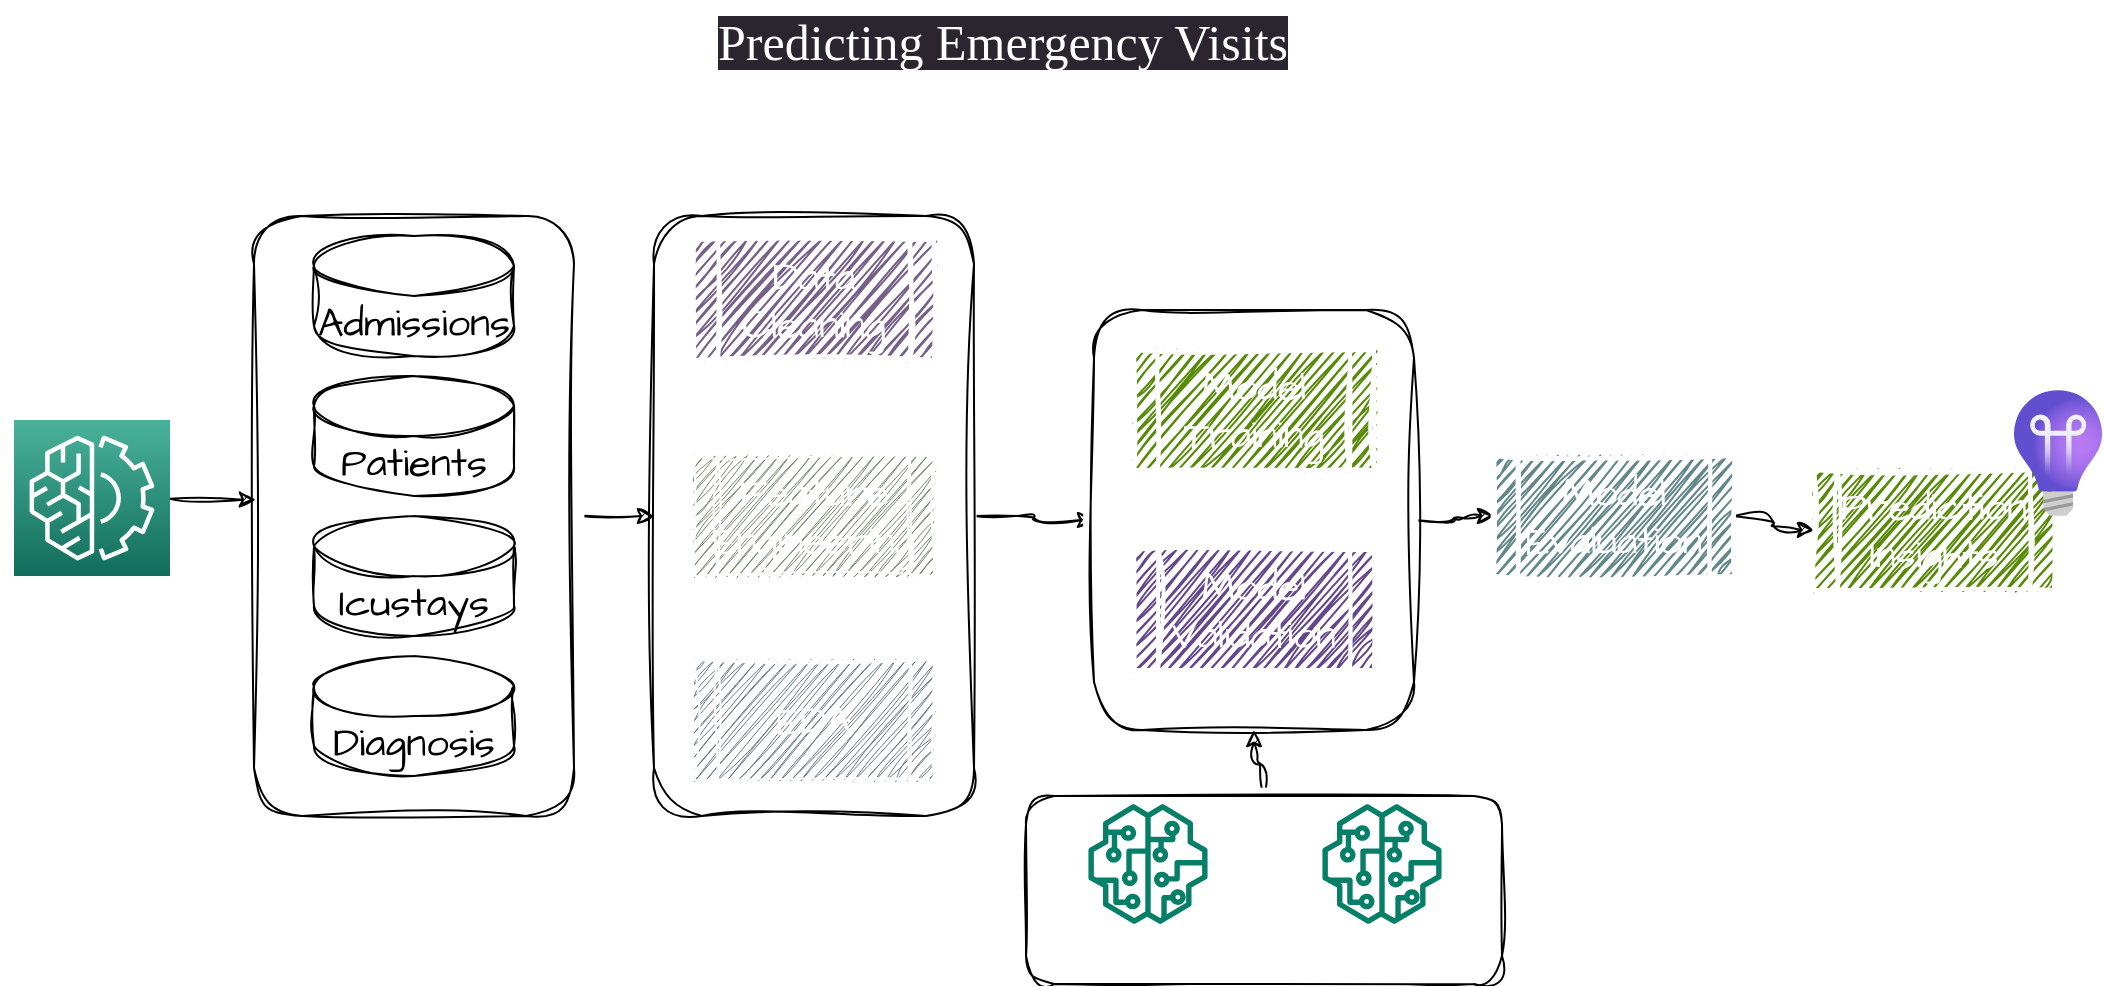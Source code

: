 <mxfile>
    <diagram id="zu4KHJ8B13yLndxtWSvA" name="Page-1">
        <mxGraphModel dx="906" dy="512" grid="0" gridSize="10" guides="1" tooltips="1" connect="1" arrows="1" fold="1" page="1" pageScale="1" pageWidth="1100" pageHeight="850" math="0" shadow="0">
            <root>
                <mxCell id="0"/>
                <mxCell id="1" parent="0"/>
                <mxCell id="49" style="edgeStyle=orthogonalEdgeStyle;curved=1;sketch=1;hachureGap=4;jiggle=2;curveFitting=1;html=1;entryX=0.5;entryY=1;entryDx=0;entryDy=0;fontFamily=Comic Sans MS;fontSize=19;fontColor=#FFFFFF;" edge="1" parent="1" source="47" target="22">
                    <mxGeometry relative="1" as="geometry"/>
                </mxCell>
                <mxCell id="47" value="" style="rounded=1;whiteSpace=wrap;html=1;sketch=1;hachureGap=4;jiggle=2;curveFitting=1;fontFamily=Architects Daughter;fontSource=https%3A%2F%2Ffonts.googleapis.com%2Fcss%3Ffamily%3DArchitects%2BDaughter;fontSize=20;" vertex="1" parent="1">
                    <mxGeometry x="536" y="408" width="238" height="94" as="geometry"/>
                </mxCell>
                <mxCell id="32" style="edgeStyle=orthogonalEdgeStyle;curved=1;sketch=1;hachureGap=4;jiggle=2;curveFitting=1;html=1;entryX=0;entryY=0.5;entryDx=0;entryDy=0;fontFamily=Architects Daughter;fontSource=https%3A%2F%2Ffonts.googleapis.com%2Fcss%3Ffamily%3DArchitects%2BDaughter;fontSize=16;" edge="1" parent="1" source="30" target="22">
                    <mxGeometry relative="1" as="geometry"/>
                </mxCell>
                <mxCell id="30" value="" style="rounded=1;whiteSpace=wrap;html=1;sketch=1;hachureGap=4;jiggle=2;curveFitting=1;fontFamily=Architects Daughter;fontSource=https%3A%2F%2Ffonts.googleapis.com%2Fcss%3Ffamily%3DArchitects%2BDaughter;fontSize=20;" vertex="1" parent="1">
                    <mxGeometry x="350" y="118" width="160" height="300" as="geometry"/>
                </mxCell>
                <mxCell id="34" style="edgeStyle=orthogonalEdgeStyle;curved=1;sketch=1;hachureGap=4;jiggle=2;curveFitting=1;html=1;entryX=0;entryY=0.5;entryDx=0;entryDy=0;fontFamily=Architects Daughter;fontSource=https%3A%2F%2Ffonts.googleapis.com%2Fcss%3Ffamily%3DArchitects%2BDaughter;fontSize=16;" edge="1" parent="1" source="22" target="21">
                    <mxGeometry relative="1" as="geometry"/>
                </mxCell>
                <mxCell id="22" value="" style="rounded=1;whiteSpace=wrap;html=1;sketch=1;hachureGap=4;jiggle=2;curveFitting=1;fontFamily=Architects Daughter;fontSource=https%3A%2F%2Ffonts.googleapis.com%2Fcss%3Ffamily%3DArchitects%2BDaughter;fontSize=20;" vertex="1" parent="1">
                    <mxGeometry x="570" y="165" width="160" height="210" as="geometry"/>
                </mxCell>
                <mxCell id="31" style="edgeStyle=orthogonalEdgeStyle;curved=1;sketch=1;hachureGap=4;jiggle=2;curveFitting=1;html=1;entryX=0;entryY=0.5;entryDx=0;entryDy=0;fontFamily=Architects Daughter;fontSource=https%3A%2F%2Ffonts.googleapis.com%2Fcss%3Ffamily%3DArchitects%2BDaughter;fontSize=16;" edge="1" parent="1" source="10" target="30">
                    <mxGeometry relative="1" as="geometry"/>
                </mxCell>
                <mxCell id="10" value="" style="rounded=1;whiteSpace=wrap;html=1;sketch=1;hachureGap=4;jiggle=2;curveFitting=1;fontFamily=Architects Daughter;fontSource=https%3A%2F%2Ffonts.googleapis.com%2Fcss%3Ffamily%3DArchitects%2BDaughter;fontSize=20;" vertex="1" parent="1">
                    <mxGeometry x="150" y="118" width="160" height="300" as="geometry"/>
                </mxCell>
                <mxCell id="3" value="Diagnosis" style="shape=cylinder3;whiteSpace=wrap;html=1;boundedLbl=1;backgroundOutline=1;size=15;hachureGap=4;fontFamily=Architects Daughter;fontSource=https%3A%2F%2Ffonts.googleapis.com%2Fcss%3Ffamily%3DArchitects%2BDaughter;fontSize=20;sketch=1;curveFitting=1;jiggle=2;" vertex="1" parent="1">
                    <mxGeometry x="180" y="338" width="100" height="60" as="geometry"/>
                </mxCell>
                <mxCell id="6" value="Icustays" style="shape=cylinder3;whiteSpace=wrap;html=1;boundedLbl=1;backgroundOutline=1;size=15;hachureGap=4;fontFamily=Architects Daughter;fontSource=https%3A%2F%2Ffonts.googleapis.com%2Fcss%3Ffamily%3DArchitects%2BDaughter;fontSize=20;sketch=1;curveFitting=1;jiggle=2;" vertex="1" parent="1">
                    <mxGeometry x="180" y="268" width="100" height="60" as="geometry"/>
                </mxCell>
                <mxCell id="7" value="Patients" style="shape=cylinder3;whiteSpace=wrap;html=1;boundedLbl=1;backgroundOutline=1;size=15;hachureGap=4;fontFamily=Architects Daughter;fontSource=https%3A%2F%2Ffonts.googleapis.com%2Fcss%3Ffamily%3DArchitects%2BDaughter;fontSize=20;sketch=1;curveFitting=1;jiggle=2;" vertex="1" parent="1">
                    <mxGeometry x="180" y="198" width="100" height="60" as="geometry"/>
                </mxCell>
                <mxCell id="8" value="Admissions" style="shape=cylinder3;whiteSpace=wrap;html=1;boundedLbl=1;backgroundOutline=1;size=15;hachureGap=4;fontFamily=Architects Daughter;fontSource=https%3A%2F%2Ffonts.googleapis.com%2Fcss%3Ffamily%3DArchitects%2BDaughter;fontSize=20;sketch=1;curveFitting=1;jiggle=2;" vertex="1" parent="1">
                    <mxGeometry x="180" y="128" width="100" height="60" as="geometry"/>
                </mxCell>
                <mxCell id="12" style="edgeStyle=none;sketch=1;hachureGap=4;jiggle=2;curveFitting=1;html=1;entryX=0.006;entryY=0.473;entryDx=0;entryDy=0;entryPerimeter=0;fontFamily=Architects Daughter;fontSource=https%3A%2F%2Ffonts.googleapis.com%2Fcss%3Ffamily%3DArchitects%2BDaughter;fontSize=16;" edge="1" parent="1" source="11" target="10">
                    <mxGeometry relative="1" as="geometry"/>
                </mxCell>
                <mxCell id="11" value="&lt;font style=&quot;font-size: 20px;&quot;&gt;Predicting&lt;br&gt;Emergency&lt;br&gt;Visits&lt;/font&gt;" style="sketch=0;points=[[0,0,0],[0.25,0,0],[0.5,0,0],[0.75,0,0],[1,0,0],[0,1,0],[0.25,1,0],[0.5,1,0],[0.75,1,0],[1,1,0],[0,0.25,0],[0,0.5,0],[0,0.75,0],[1,0.25,0],[1,0.5,0],[1,0.75,0]];outlineConnect=0;fontColor=#FFFFFF;gradientColor=#4AB29A;gradientDirection=north;fillColor=#116D5B;strokeColor=#ffffff;dashed=0;verticalLabelPosition=bottom;verticalAlign=top;align=center;html=1;fontSize=12;fontStyle=0;aspect=fixed;shape=mxgraph.aws4.resourceIcon;resIcon=mxgraph.aws4.machine_learning;hachureGap=4;jiggle=2;curveFitting=1;fontFamily=Architects Daughter;fontSource=https%3A%2F%2Ffonts.googleapis.com%2Fcss%3Ffamily%3DArchitects%2BDaughter;" vertex="1" parent="1">
                    <mxGeometry x="30" y="220" width="78" height="78" as="geometry"/>
                </mxCell>
                <mxCell id="14" value="Data Cleaning" style="shape=process;whiteSpace=wrap;html=1;backgroundOutline=1;sketch=1;hachureGap=4;jiggle=2;curveFitting=1;fontFamily=Architects Daughter;fontSource=https%3A%2F%2Ffonts.googleapis.com%2Fcss%3Ffamily%3DArchitects%2BDaughter;fontSize=20;fillColor=#76608a;fontColor=#ffffff;strokeColor=#FFFFFF;strokeWidth=2;" vertex="1" parent="1">
                    <mxGeometry x="370" y="130" width="120" height="60" as="geometry"/>
                </mxCell>
                <mxCell id="15" value="Feature Engineering" style="shape=process;whiteSpace=wrap;html=1;backgroundOutline=1;sketch=1;hachureGap=4;jiggle=2;curveFitting=1;fontFamily=Architects Daughter;fontSource=https%3A%2F%2Ffonts.googleapis.com%2Fcss%3Ffamily%3DArchitects%2BDaughter;fontSize=20;fillColor=#6d8764;fontColor=#ffffff;strokeColor=#FFFFFF;" vertex="1" parent="1">
                    <mxGeometry x="370" y="238" width="120" height="60" as="geometry"/>
                </mxCell>
                <mxCell id="16" value="EDA" style="shape=process;whiteSpace=wrap;html=1;backgroundOutline=1;sketch=1;hachureGap=4;jiggle=2;curveFitting=1;fontFamily=Architects Daughter;fontSource=https%3A%2F%2Ffonts.googleapis.com%2Fcss%3Ffamily%3DArchitects%2BDaughter;fontSize=20;fillColor=#647687;fontColor=#ffffff;strokeColor=#FFFFFF;" vertex="1" parent="1">
                    <mxGeometry x="370" y="340" width="120" height="60" as="geometry"/>
                </mxCell>
                <mxCell id="19" value="Model Training" style="shape=process;whiteSpace=wrap;html=1;backgroundOutline=1;sketch=1;hachureGap=4;jiggle=2;curveFitting=1;fontFamily=Architects Daughter;fontSource=https%3A%2F%2Ffonts.googleapis.com%2Fcss%3Ffamily%3DArchitects%2BDaughter;fontSize=20;fillColor=#568A07;fontColor=#ffffff;strokeColor=#FFFFFF;strokeWidth=2;" vertex="1" parent="1">
                    <mxGeometry x="590" y="185" width="120" height="60" as="geometry"/>
                </mxCell>
                <mxCell id="20" value="Model Validation" style="shape=process;whiteSpace=wrap;html=1;backgroundOutline=1;sketch=1;hachureGap=4;jiggle=2;curveFitting=1;fontFamily=Architects Daughter;fontSource=https%3A%2F%2Ffonts.googleapis.com%2Fcss%3Ffamily%3DArchitects%2BDaughter;fontSize=20;fillColor=#64468A;fontColor=#ffffff;strokeColor=#FFFFFF;strokeWidth=2;" vertex="1" parent="1">
                    <mxGeometry x="590" y="285" width="120" height="60" as="geometry"/>
                </mxCell>
                <mxCell id="35" style="edgeStyle=orthogonalEdgeStyle;curved=1;sketch=1;hachureGap=4;jiggle=2;curveFitting=1;html=1;entryX=0;entryY=0.5;entryDx=0;entryDy=0;fontFamily=Architects Daughter;fontSource=https%3A%2F%2Ffonts.googleapis.com%2Fcss%3Ffamily%3DArchitects%2BDaughter;fontSize=16;" edge="1" parent="1" source="21" target="33">
                    <mxGeometry relative="1" as="geometry"/>
                </mxCell>
                <mxCell id="21" value="Model Evaluation" style="shape=process;whiteSpace=wrap;html=1;backgroundOutline=1;sketch=1;hachureGap=4;jiggle=2;curveFitting=1;fontFamily=Architects Daughter;fontSource=https%3A%2F%2Ffonts.googleapis.com%2Fcss%3Ffamily%3DArchitects%2BDaughter;fontSize=20;fillColor=#62878A;fontColor=#ffffff;strokeColor=#FFFFFF;strokeWidth=2;" vertex="1" parent="1">
                    <mxGeometry x="770" y="238" width="120" height="60" as="geometry"/>
                </mxCell>
                <mxCell id="33" value="Prediction&lt;br&gt;Insights" style="shape=process;whiteSpace=wrap;html=1;backgroundOutline=1;sketch=1;hachureGap=4;jiggle=2;curveFitting=1;fontFamily=Architects Daughter;fontSource=https%3A%2F%2Ffonts.googleapis.com%2Fcss%3Ffamily%3DArchitects%2BDaughter;fontSize=20;fillColor=#568A07;fontColor=#ffffff;strokeColor=#FFFFFF;strokeWidth=2;" vertex="1" parent="1">
                    <mxGeometry x="930" y="245" width="120" height="60" as="geometry"/>
                </mxCell>
                <mxCell id="36" value="" style="aspect=fixed;html=1;points=[];align=center;image;fontSize=12;image=img/lib/azure2/devops/Application_Insights.svg;sketch=1;hachureGap=4;jiggle=2;curveFitting=1;strokeColor=#FFFFFF;strokeWidth=3;fontFamily=Architects Daughter;fontSource=https%3A%2F%2Ffonts.googleapis.com%2Fcss%3Ffamily%3DArchitects%2BDaughter;imageBackground=none;" vertex="1" parent="1">
                    <mxGeometry x="1030" y="205" width="44" height="63" as="geometry"/>
                </mxCell>
                <mxCell id="39" value="&lt;meta charset=&quot;utf-8&quot;&gt;&lt;span style=&quot;color: rgb(255, 255, 255); font-size: 25px; font-style: normal; font-variant-ligatures: normal; font-variant-caps: normal; font-weight: 400; letter-spacing: normal; orphans: 2; text-align: center; text-indent: 0px; text-transform: none; widows: 2; word-spacing: 0px; -webkit-text-stroke-width: 0px; background-color: rgb(42, 37, 47); text-decoration-thickness: initial; text-decoration-style: initial; text-decoration-color: initial; float: none; display: inline !important;&quot;&gt;Predicting Emergency Visits&lt;/span&gt;" style="text;whiteSpace=wrap;html=1;fontSize=20;fontFamily=Comic Sans MS;fontColor=#FFFFFF;fillColor=none;" vertex="1" parent="1">
                    <mxGeometry x="380" y="10" width="340" height="50" as="geometry"/>
                </mxCell>
                <mxCell id="40" value="&lt;div style=&quot;text-align: center;&quot;&gt;&lt;span style=&quot;background-color: initial;&quot;&gt;&lt;font style=&quot;font-size: 19px;&quot; face=&quot;Architects Daughter&quot;&gt;MIMIC III Dataset&lt;/font&gt;&lt;/span&gt;&lt;/div&gt;" style="text;whiteSpace=wrap;html=1;fontSize=20;fontFamily=Comic Sans MS;fontColor=#FFFFFF;" vertex="1" parent="1">
                    <mxGeometry x="160" y="70" width="150" height="40" as="geometry"/>
                </mxCell>
                <mxCell id="41" value="&lt;div style=&quot;text-align: center;&quot;&gt;&lt;span style=&quot;background-color: initial;&quot;&gt;&lt;font style=&quot;font-size: 19px;&quot; face=&quot;Architects Daughter&quot;&gt;Feature Engineering&lt;/font&gt;&lt;/span&gt;&lt;/div&gt;" style="text;whiteSpace=wrap;html=1;fontSize=20;fontFamily=Comic Sans MS;fontColor=#FFFFFF;" vertex="1" parent="1">
                    <mxGeometry x="350" y="70" width="180" height="40" as="geometry"/>
                </mxCell>
                <mxCell id="42" value="&lt;div style=&quot;&quot;&gt;&lt;span style=&quot;background-color: initial;&quot;&gt;&lt;font style=&quot;font-size: 19px;&quot; face=&quot;Architects Daughter&quot;&gt;&amp;lt;----------------Model Building-----------&amp;gt;&lt;/font&gt;&lt;/span&gt;&lt;/div&gt;" style="text;whiteSpace=wrap;html=1;fontSize=20;fontFamily=Comic Sans MS;fontColor=#FFFFFF;align=center;" vertex="1" parent="1">
                    <mxGeometry x="590" y="118" width="300" height="40" as="geometry"/>
                </mxCell>
                <mxCell id="44" value="&lt;div style=&quot;text-align: center;&quot;&gt;&lt;span style=&quot;background-color: initial;&quot;&gt;&lt;font style=&quot;font-size: 19px;&quot; face=&quot;Architects Daughter&quot;&gt;Model Outcome&lt;/font&gt;&lt;/span&gt;&lt;/div&gt;" style="text;whiteSpace=wrap;html=1;fontSize=20;fontFamily=Comic Sans MS;fontColor=#FFFFFF;" vertex="1" parent="1">
                    <mxGeometry x="910" y="165" width="140" height="40" as="geometry"/>
                </mxCell>
                <mxCell id="45" value="&lt;font color=&quot;#ffffff&quot;&gt;Logistic Regression&lt;/font&gt;" style="sketch=0;outlineConnect=0;fontColor=#232F3E;gradientColor=none;fillColor=#067F68;strokeColor=none;dashed=0;verticalLabelPosition=bottom;verticalAlign=top;align=center;html=1;fontSize=12;fontStyle=0;aspect=fixed;pointerEvents=1;shape=mxgraph.aws4.sagemaker_model;hachureGap=4;jiggle=2;curveFitting=1;strokeWidth=3;fontFamily=Comic Sans MS;" vertex="1" parent="1">
                    <mxGeometry x="567" y="412" width="60" height="60" as="geometry"/>
                </mxCell>
                <mxCell id="46" value="&lt;font color=&quot;#ffffff&quot;&gt;XGBoost Classifier&lt;/font&gt;" style="sketch=0;outlineConnect=0;fontColor=#232F3E;gradientColor=none;fillColor=#067F68;strokeColor=none;dashed=0;verticalLabelPosition=bottom;verticalAlign=top;align=center;html=1;fontSize=12;fontStyle=0;aspect=fixed;pointerEvents=1;shape=mxgraph.aws4.sagemaker_model;hachureGap=4;jiggle=2;curveFitting=1;strokeWidth=3;fontFamily=Comic Sans MS;" vertex="1" parent="1">
                    <mxGeometry x="684" y="412" width="60" height="60" as="geometry"/>
                </mxCell>
            </root>
        </mxGraphModel>
    </diagram>
</mxfile>